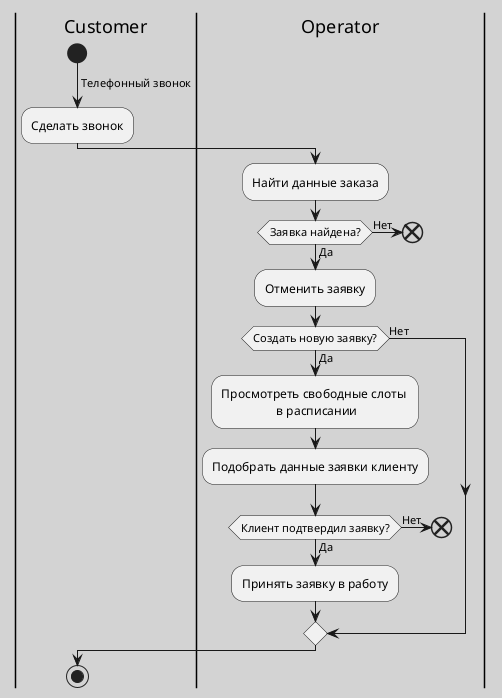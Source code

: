 @startuml
skinparam {
    BackgroundColor lightGray
    defaultTextAlignment center
}

<style>
 .onlineStyle * {
     BackgroundColor lightGreen
     FontColor black
     RoundCorner 10
 }
.callStyle * {
  BackgroundColor lightYellow
  FontColor black
  RoundCorner 10
}
</style>

|Customer|
start
    -> Телефонный звонок;
    :Сделать звонок;
    |Operator|
    :Найти данные заказа;
    if (Заявка найдена?) is (Да) then
        :Отменить заявку;
    else (Нет)
        end
    endif
    if (Создать новую заявку?) is (Нет) then
        |Operator|
    else (Да)
        :Просмотреть свободные слоты \n в расписании;
        :Подобрать данные заявки клиенту;
        if (Клиент подтвердил заявку?) is (Да) then
            :Принять заявку в работу;
        else (Нет)
            end
        endif
    endif
    |Customer|
stop

@enduml